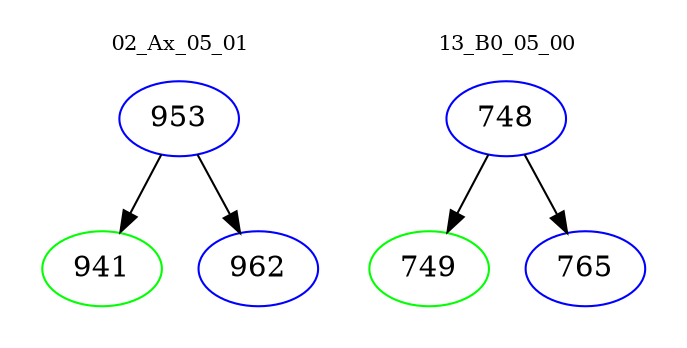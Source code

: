 digraph{
subgraph cluster_0 {
color = white
label = "02_Ax_05_01";
fontsize=10;
T0_953 [label="953", color="blue"]
T0_953 -> T0_941 [color="black"]
T0_941 [label="941", color="green"]
T0_953 -> T0_962 [color="black"]
T0_962 [label="962", color="blue"]
}
subgraph cluster_1 {
color = white
label = "13_B0_05_00";
fontsize=10;
T1_748 [label="748", color="blue"]
T1_748 -> T1_749 [color="black"]
T1_749 [label="749", color="green"]
T1_748 -> T1_765 [color="black"]
T1_765 [label="765", color="blue"]
}
}
